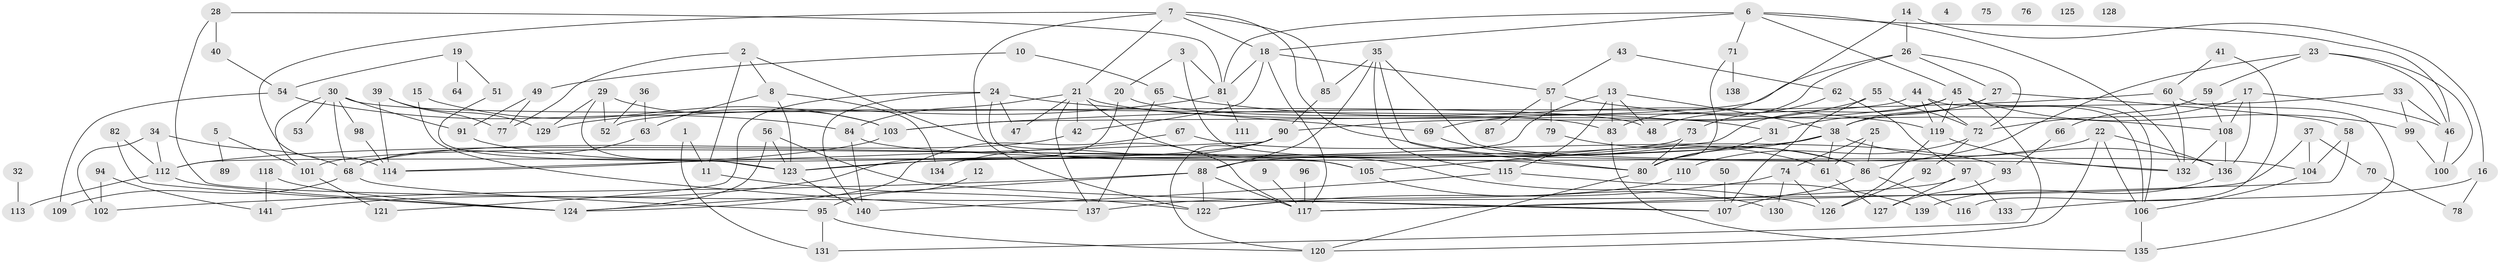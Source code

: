 // Generated by graph-tools (version 1.1) at 2025/25/03/09/25 03:25:19]
// undirected, 141 vertices, 236 edges
graph export_dot {
graph [start="1"]
  node [color=gray90,style=filled];
  1;
  2;
  3;
  4;
  5;
  6;
  7;
  8;
  9;
  10;
  11;
  12;
  13;
  14;
  15;
  16;
  17;
  18;
  19;
  20;
  21;
  22;
  23;
  24;
  25;
  26;
  27;
  28;
  29;
  30;
  31;
  32;
  33;
  34;
  35;
  36;
  37;
  38;
  39;
  40;
  41;
  42;
  43;
  44;
  45;
  46;
  47;
  48;
  49;
  50;
  51;
  52;
  53;
  54;
  55;
  56;
  57;
  58;
  59;
  60;
  61;
  62;
  63;
  64;
  65;
  66;
  67;
  68;
  69;
  70;
  71;
  72;
  73;
  74;
  75;
  76;
  77;
  78;
  79;
  80;
  81;
  82;
  83;
  84;
  85;
  86;
  87;
  88;
  89;
  90;
  91;
  92;
  93;
  94;
  95;
  96;
  97;
  98;
  99;
  100;
  101;
  102;
  103;
  104;
  105;
  106;
  107;
  108;
  109;
  110;
  111;
  112;
  113;
  114;
  115;
  116;
  117;
  118;
  119;
  120;
  121;
  122;
  123;
  124;
  125;
  126;
  127;
  128;
  129;
  130;
  131;
  132;
  133;
  134;
  135;
  136;
  137;
  138;
  139;
  140;
  141;
  1 -- 11;
  1 -- 131;
  2 -- 8;
  2 -- 11;
  2 -- 77;
  2 -- 117;
  3 -- 20;
  3 -- 80;
  3 -- 81;
  5 -- 89;
  5 -- 101;
  6 -- 18;
  6 -- 45;
  6 -- 46;
  6 -- 71;
  6 -- 81;
  6 -- 132;
  7 -- 18;
  7 -- 21;
  7 -- 61;
  7 -- 85;
  7 -- 114;
  7 -- 122;
  8 -- 63;
  8 -- 123;
  8 -- 134;
  9 -- 117;
  10 -- 49;
  10 -- 65;
  11 -- 122;
  12 -- 95;
  13 -- 38;
  13 -- 48;
  13 -- 83;
  13 -- 112;
  13 -- 115;
  14 -- 16;
  14 -- 26;
  14 -- 83;
  15 -- 103;
  15 -- 137;
  16 -- 78;
  16 -- 133;
  17 -- 46;
  17 -- 72;
  17 -- 108;
  17 -- 136;
  18 -- 42;
  18 -- 57;
  18 -- 81;
  18 -- 117;
  19 -- 51;
  19 -- 54;
  19 -- 64;
  20 -- 83;
  20 -- 141;
  21 -- 31;
  21 -- 42;
  21 -- 47;
  21 -- 84;
  21 -- 126;
  21 -- 137;
  22 -- 88;
  22 -- 106;
  22 -- 120;
  22 -- 136;
  23 -- 46;
  23 -- 59;
  23 -- 86;
  23 -- 100;
  24 -- 47;
  24 -- 69;
  24 -- 105;
  24 -- 121;
  24 -- 140;
  25 -- 61;
  25 -- 74;
  25 -- 86;
  26 -- 27;
  26 -- 48;
  26 -- 72;
  26 -- 103;
  27 -- 31;
  27 -- 38;
  27 -- 58;
  28 -- 40;
  28 -- 81;
  28 -- 107;
  29 -- 52;
  29 -- 103;
  29 -- 123;
  29 -- 129;
  30 -- 48;
  30 -- 53;
  30 -- 68;
  30 -- 91;
  30 -- 98;
  30 -- 101;
  31 -- 80;
  32 -- 113;
  33 -- 38;
  33 -- 46;
  33 -- 99;
  34 -- 68;
  34 -- 102;
  34 -- 112;
  35 -- 80;
  35 -- 85;
  35 -- 88;
  35 -- 115;
  35 -- 132;
  36 -- 52;
  36 -- 63;
  37 -- 70;
  37 -- 104;
  37 -- 122;
  38 -- 61;
  38 -- 80;
  38 -- 112;
  38 -- 123;
  38 -- 136;
  39 -- 77;
  39 -- 114;
  39 -- 129;
  40 -- 54;
  41 -- 60;
  41 -- 116;
  42 -- 68;
  43 -- 57;
  43 -- 62;
  44 -- 52;
  44 -- 72;
  44 -- 106;
  44 -- 119;
  45 -- 90;
  45 -- 99;
  45 -- 105;
  45 -- 106;
  45 -- 119;
  45 -- 131;
  46 -- 100;
  49 -- 77;
  49 -- 91;
  50 -- 107;
  51 -- 123;
  54 -- 84;
  54 -- 109;
  55 -- 69;
  55 -- 72;
  55 -- 107;
  56 -- 107;
  56 -- 123;
  56 -- 124;
  57 -- 79;
  57 -- 87;
  57 -- 108;
  58 -- 104;
  58 -- 117;
  59 -- 66;
  59 -- 108;
  60 -- 103;
  60 -- 132;
  60 -- 135;
  61 -- 127;
  62 -- 73;
  62 -- 97;
  63 -- 68;
  65 -- 119;
  65 -- 137;
  66 -- 93;
  67 -- 93;
  67 -- 124;
  68 -- 95;
  68 -- 109;
  69 -- 86;
  70 -- 78;
  71 -- 80;
  71 -- 138;
  72 -- 92;
  72 -- 110;
  73 -- 80;
  73 -- 101;
  74 -- 122;
  74 -- 126;
  74 -- 130;
  79 -- 86;
  80 -- 120;
  81 -- 111;
  81 -- 129;
  82 -- 112;
  82 -- 124;
  83 -- 135;
  84 -- 104;
  84 -- 140;
  85 -- 90;
  86 -- 107;
  86 -- 116;
  88 -- 102;
  88 -- 117;
  88 -- 122;
  88 -- 124;
  90 -- 114;
  90 -- 120;
  90 -- 123;
  90 -- 134;
  91 -- 105;
  92 -- 126;
  93 -- 127;
  94 -- 102;
  94 -- 141;
  95 -- 120;
  95 -- 131;
  96 -- 117;
  97 -- 117;
  97 -- 127;
  97 -- 133;
  98 -- 114;
  99 -- 100;
  101 -- 121;
  103 -- 114;
  104 -- 106;
  105 -- 130;
  106 -- 135;
  108 -- 132;
  108 -- 136;
  110 -- 137;
  112 -- 113;
  112 -- 124;
  115 -- 139;
  115 -- 140;
  118 -- 124;
  118 -- 141;
  119 -- 126;
  119 -- 132;
  123 -- 140;
  136 -- 139;
}
